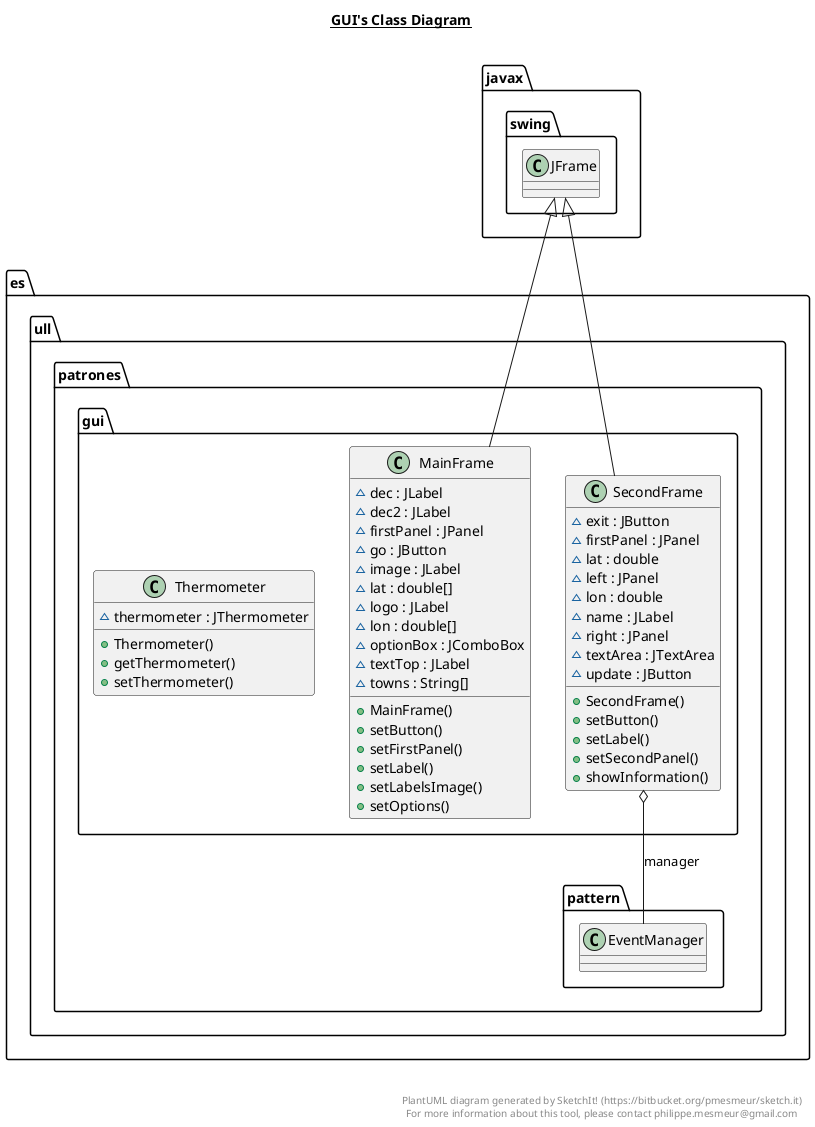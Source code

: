 @startuml

title __GUI's Class Diagram__\n

  namespace es.ull.patrones {
    namespace es.ull.patrones.gui {
      class es.ull.patrones.gui.MainFrame {
          ~ dec : JLabel
          ~ dec2 : JLabel
          ~ firstPanel : JPanel
          ~ go : JButton
          ~ image : JLabel
          ~ lat : double[]
          ~ logo : JLabel
          ~ lon : double[]
          ~ optionBox : JComboBox
          ~ textTop : JLabel
          ~ towns : String[]
          + MainFrame()
          + setButton()
          + setFirstPanel()
          + setLabel()
          + setLabelsImage()
          + setOptions()
      }
    }
  }
  

  namespace es.ull.patrones {
    namespace es.ull.patrones.gui {
      class es.ull.patrones.gui.SecondFrame {
          ~ exit : JButton
          ~ firstPanel : JPanel
          ~ lat : double
          ~ left : JPanel
          ~ lon : double
          ~ name : JLabel
          ~ right : JPanel
          ~ textArea : JTextArea
          ~ update : JButton
          + SecondFrame()
          + setButton()
          + setLabel()
          + setSecondPanel()
          + showInformation()
      }
    }
  }
  

  namespace es.ull.patrones {
    namespace es.ull.patrones.gui {
      class es.ull.patrones.gui.Thermometer {
          ~ thermometer : JThermometer
          + Thermometer()
          + getThermometer()
          + setThermometer()
      }
    }
  }
  

  es.ull.patrones.gui.MainFrame -up-|> javax.swing.JFrame
  es.ull.patrones.gui.SecondFrame -up-|> javax.swing.JFrame
  es.ull.patrones.gui.SecondFrame o-- es.ull.patrones.pattern.EventManager : manager


right footer


PlantUML diagram generated by SketchIt! (https://bitbucket.org/pmesmeur/sketch.it)
For more information about this tool, please contact philippe.mesmeur@gmail.com
endfooter

@enduml
